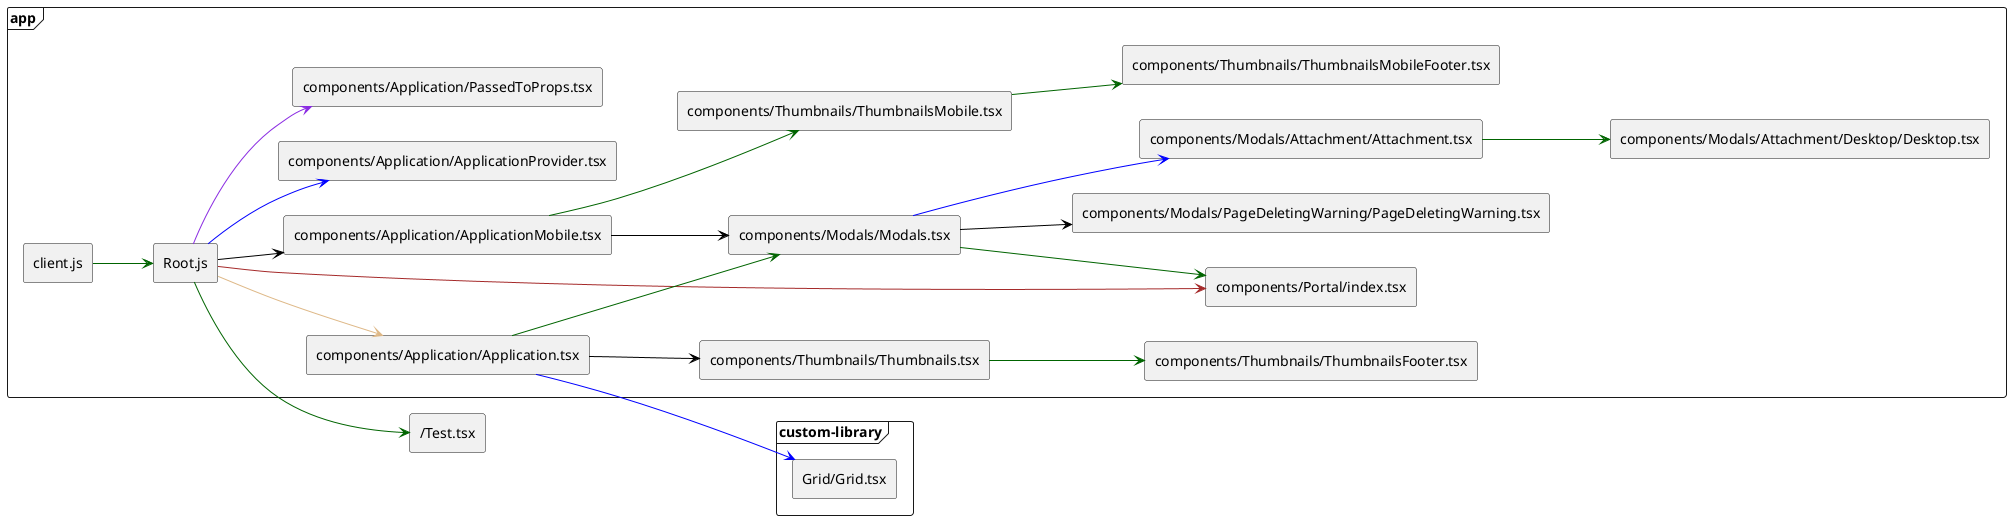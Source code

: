 @startuml
left to right direction
frame "app" {
  rectangle "Root.js" {
}
rectangle "components/Application/ApplicationMobile.tsx" {
}
rectangle "components/Application/ApplicationProvider.tsx" {
}
rectangle "components/Application/PassedToProps.tsx" {
}
rectangle "components/Portal/index.tsx" {
}
rectangle "components/Application/Application.tsx" {
}
rectangle "components/Thumbnails/ThumbnailsMobile.tsx" {
}
rectangle "components/Modals/Modals.tsx" {
}
rectangle "components/Thumbnails/Thumbnails.tsx" {
}
rectangle "components/Modals/PageDeletingWarning/PageDeletingWarning.tsx" {
}
rectangle "components/Modals/Attachment/Attachment.tsx" {
}
rectangle "components/Thumbnails/ThumbnailsFooter.tsx" {
}
rectangle "components/Thumbnails/ThumbnailsMobileFooter.tsx" {
}
rectangle "components/Modals/Attachment/Desktop/Desktop.tsx" {
}
rectangle "client.js" {
}

 }
frame "custom-library" {
  rectangle "Grid/Grid.tsx" {
}

 }
rectangle "/Test.tsx" {
}
[Root.js] -[#006400]-> [/Test.tsx]
[Root.js] -[#000000]-> [components/Application/ApplicationMobile.tsx]
[Root.js] -[#0000FF]-> [components/Application/ApplicationProvider.tsx]
[Root.js] -[#8A2BE2]-> [components/Application/PassedToProps.tsx]
[Root.js] -[#A52A2A]-> [components/Portal/index.tsx]
[Root.js] -[#DEB887]-> [components/Application/Application.tsx]
[components/Application/ApplicationMobile.tsx] -[#006400]-> [components/Thumbnails/ThumbnailsMobile.tsx]
[components/Application/ApplicationMobile.tsx] -[#000000]-> [components/Modals/Modals.tsx]
[components/Application/Application.tsx] -[#006400]-> [components/Modals/Modals.tsx]
[components/Application/Application.tsx] -[#000000]-> [components/Thumbnails/Thumbnails.tsx]
[components/Application/Application.tsx] -[#0000FF]-> [Grid/Grid.tsx]
[components/Modals/Modals.tsx] -[#006400]-> [components/Portal/index.tsx]
[components/Modals/Modals.tsx] -[#000000]-> [components/Modals/PageDeletingWarning/PageDeletingWarning.tsx]
[components/Modals/Modals.tsx] -[#0000FF]-> [components/Modals/Attachment/Attachment.tsx]
[components/Thumbnails/Thumbnails.tsx] -[#006400]-> [components/Thumbnails/ThumbnailsFooter.tsx]
[components/Thumbnails/ThumbnailsMobile.tsx] -[#006400]-> [components/Thumbnails/ThumbnailsMobileFooter.tsx]
[components/Modals/Attachment/Attachment.tsx] -[#006400]-> [components/Modals/Attachment/Desktop/Desktop.tsx]
[client.js] -[#006400]-> [Root.js]
@enduml